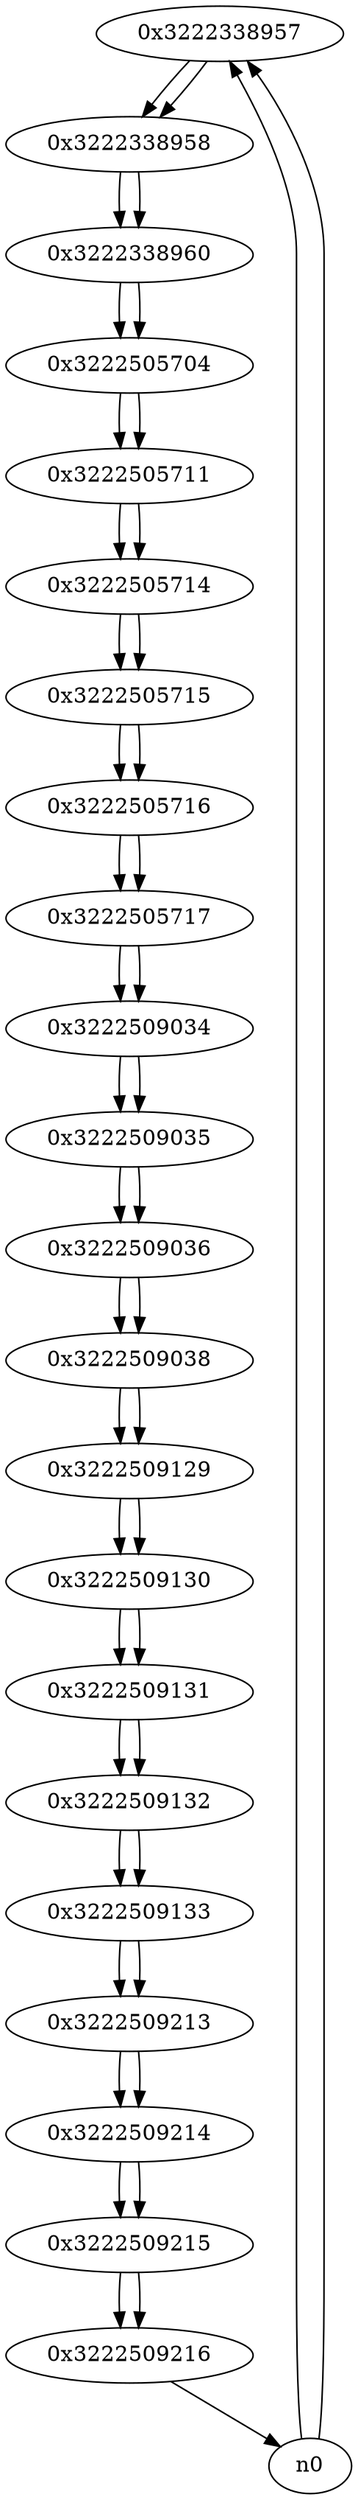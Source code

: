 digraph G{
/* nodes */
  n1 [label="0x3222338957"]
  n2 [label="0x3222338958"]
  n3 [label="0x3222338960"]
  n4 [label="0x3222505704"]
  n5 [label="0x3222505711"]
  n6 [label="0x3222505714"]
  n7 [label="0x3222505715"]
  n8 [label="0x3222505716"]
  n9 [label="0x3222505717"]
  n10 [label="0x3222509034"]
  n11 [label="0x3222509035"]
  n12 [label="0x3222509036"]
  n13 [label="0x3222509038"]
  n14 [label="0x3222509129"]
  n15 [label="0x3222509130"]
  n16 [label="0x3222509131"]
  n17 [label="0x3222509132"]
  n18 [label="0x3222509133"]
  n19 [label="0x3222509213"]
  n20 [label="0x3222509214"]
  n21 [label="0x3222509215"]
  n22 [label="0x3222509216"]
/* edges */
n1 -> n2;
n0 -> n1;
n0 -> n1;
n2 -> n3;
n1 -> n2;
n3 -> n4;
n2 -> n3;
n4 -> n5;
n3 -> n4;
n5 -> n6;
n4 -> n5;
n6 -> n7;
n5 -> n6;
n7 -> n8;
n6 -> n7;
n8 -> n9;
n7 -> n8;
n9 -> n10;
n8 -> n9;
n10 -> n11;
n9 -> n10;
n11 -> n12;
n10 -> n11;
n12 -> n13;
n11 -> n12;
n13 -> n14;
n12 -> n13;
n14 -> n15;
n13 -> n14;
n15 -> n16;
n14 -> n15;
n16 -> n17;
n15 -> n16;
n17 -> n18;
n16 -> n17;
n18 -> n19;
n17 -> n18;
n19 -> n20;
n18 -> n19;
n20 -> n21;
n19 -> n20;
n21 -> n22;
n20 -> n21;
n22 -> n0;
n21 -> n22;
}
